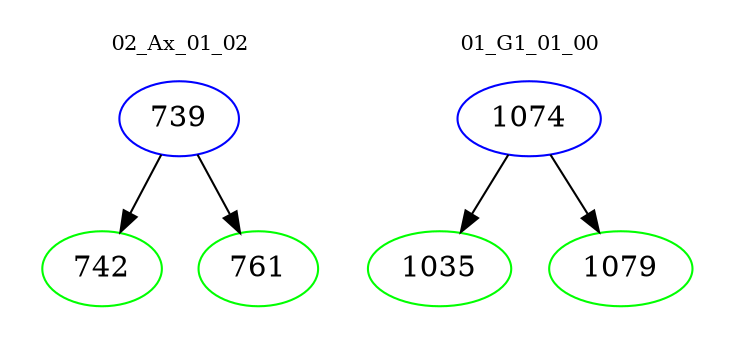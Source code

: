 digraph{
subgraph cluster_0 {
color = white
label = "02_Ax_01_02";
fontsize=10;
T0_739 [label="739", color="blue"]
T0_739 -> T0_742 [color="black"]
T0_742 [label="742", color="green"]
T0_739 -> T0_761 [color="black"]
T0_761 [label="761", color="green"]
}
subgraph cluster_1 {
color = white
label = "01_G1_01_00";
fontsize=10;
T1_1074 [label="1074", color="blue"]
T1_1074 -> T1_1035 [color="black"]
T1_1035 [label="1035", color="green"]
T1_1074 -> T1_1079 [color="black"]
T1_1079 [label="1079", color="green"]
}
}
